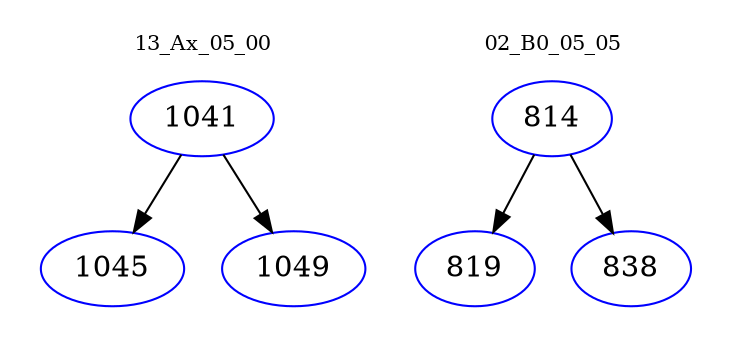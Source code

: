 digraph{
subgraph cluster_0 {
color = white
label = "13_Ax_05_00";
fontsize=10;
T0_1041 [label="1041", color="blue"]
T0_1041 -> T0_1045 [color="black"]
T0_1045 [label="1045", color="blue"]
T0_1041 -> T0_1049 [color="black"]
T0_1049 [label="1049", color="blue"]
}
subgraph cluster_1 {
color = white
label = "02_B0_05_05";
fontsize=10;
T1_814 [label="814", color="blue"]
T1_814 -> T1_819 [color="black"]
T1_819 [label="819", color="blue"]
T1_814 -> T1_838 [color="black"]
T1_838 [label="838", color="blue"]
}
}
